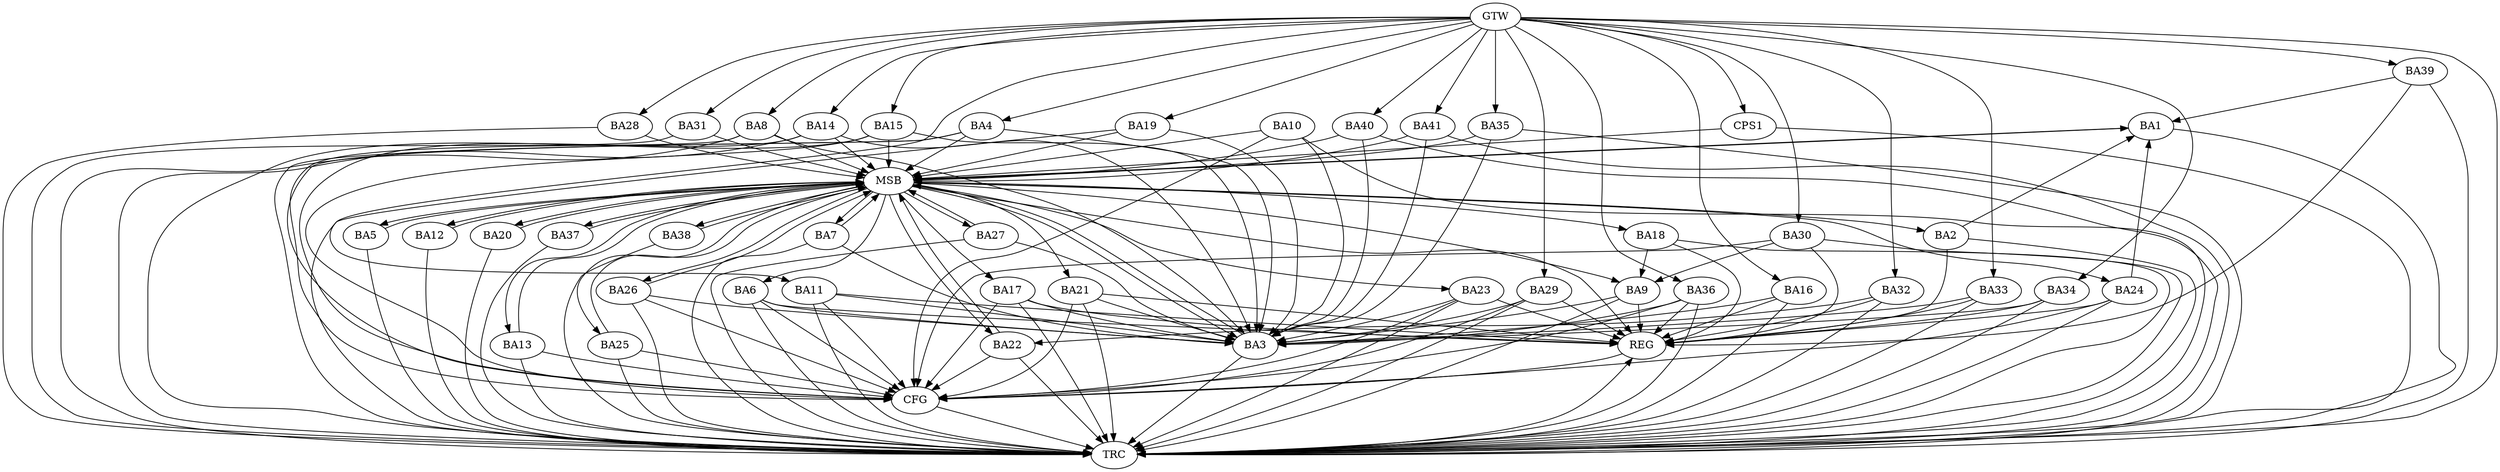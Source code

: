 strict digraph G {
  BA1 [ label="BA1" ];
  BA2 [ label="BA2" ];
  BA3 [ label="BA3" ];
  BA4 [ label="BA4" ];
  BA5 [ label="BA5" ];
  BA6 [ label="BA6" ];
  BA7 [ label="BA7" ];
  BA8 [ label="BA8" ];
  BA9 [ label="BA9" ];
  BA10 [ label="BA10" ];
  BA11 [ label="BA11" ];
  BA12 [ label="BA12" ];
  BA13 [ label="BA13" ];
  BA14 [ label="BA14" ];
  BA15 [ label="BA15" ];
  BA16 [ label="BA16" ];
  BA17 [ label="BA17" ];
  BA18 [ label="BA18" ];
  BA19 [ label="BA19" ];
  BA20 [ label="BA20" ];
  BA21 [ label="BA21" ];
  BA22 [ label="BA22" ];
  BA23 [ label="BA23" ];
  BA24 [ label="BA24" ];
  BA25 [ label="BA25" ];
  BA26 [ label="BA26" ];
  BA27 [ label="BA27" ];
  BA28 [ label="BA28" ];
  BA29 [ label="BA29" ];
  BA30 [ label="BA30" ];
  BA31 [ label="BA31" ];
  BA32 [ label="BA32" ];
  BA33 [ label="BA33" ];
  BA34 [ label="BA34" ];
  BA35 [ label="BA35" ];
  BA36 [ label="BA36" ];
  BA37 [ label="BA37" ];
  BA38 [ label="BA38" ];
  BA39 [ label="BA39" ];
  BA40 [ label="BA40" ];
  BA41 [ label="BA41" ];
  CPS1 [ label="CPS1" ];
  GTW [ label="GTW" ];
  REG [ label="REG" ];
  MSB [ label="MSB" ];
  CFG [ label="CFG" ];
  TRC [ label="TRC" ];
  BA2 -> BA1;
  BA6 -> BA3;
  BA9 -> BA3;
  BA16 -> BA3;
  BA17 -> BA3;
  BA18 -> BA9;
  BA23 -> BA3;
  BA24 -> BA1;
  BA30 -> BA9;
  BA32 -> BA22;
  BA33 -> BA3;
  BA36 -> BA3;
  BA39 -> BA1;
  GTW -> BA4;
  GTW -> BA8;
  GTW -> BA11;
  GTW -> BA14;
  GTW -> BA15;
  GTW -> BA16;
  GTW -> BA19;
  GTW -> BA28;
  GTW -> BA29;
  GTW -> BA30;
  GTW -> BA31;
  GTW -> BA32;
  GTW -> BA33;
  GTW -> BA34;
  GTW -> BA35;
  GTW -> BA36;
  GTW -> BA39;
  GTW -> BA40;
  GTW -> BA41;
  GTW -> CPS1;
  BA2 -> REG;
  BA6 -> REG;
  BA9 -> REG;
  BA11 -> REG;
  BA16 -> REG;
  BA17 -> REG;
  BA18 -> REG;
  BA21 -> REG;
  BA23 -> REG;
  BA24 -> REG;
  BA29 -> REG;
  BA30 -> REG;
  BA32 -> REG;
  BA33 -> REG;
  BA34 -> REG;
  BA36 -> REG;
  BA39 -> REG;
  BA1 -> MSB;
  MSB -> BA2;
  MSB -> REG;
  BA3 -> MSB;
  MSB -> BA1;
  BA4 -> MSB;
  BA5 -> MSB;
  MSB -> BA3;
  BA7 -> MSB;
  BA8 -> MSB;
  MSB -> BA5;
  BA10 -> MSB;
  BA12 -> MSB;
  BA13 -> MSB;
  BA14 -> MSB;
  MSB -> BA7;
  BA15 -> MSB;
  MSB -> BA6;
  BA19 -> MSB;
  MSB -> BA17;
  BA20 -> MSB;
  MSB -> BA12;
  BA22 -> MSB;
  MSB -> BA9;
  BA25 -> MSB;
  BA26 -> MSB;
  MSB -> BA25;
  BA27 -> MSB;
  MSB -> BA21;
  BA28 -> MSB;
  MSB -> BA13;
  BA31 -> MSB;
  BA35 -> MSB;
  MSB -> BA27;
  BA37 -> MSB;
  BA38 -> MSB;
  MSB -> BA23;
  BA40 -> MSB;
  BA41 -> MSB;
  MSB -> BA22;
  CPS1 -> MSB;
  MSB -> BA24;
  MSB -> BA37;
  MSB -> BA18;
  MSB -> BA26;
  MSB -> BA38;
  MSB -> BA20;
  BA24 -> CFG;
  BA26 -> CFG;
  BA13 -> CFG;
  BA23 -> CFG;
  BA4 -> CFG;
  BA21 -> CFG;
  BA10 -> CFG;
  BA36 -> CFG;
  BA15 -> CFG;
  BA25 -> CFG;
  BA14 -> CFG;
  BA30 -> CFG;
  BA22 -> CFG;
  BA8 -> CFG;
  BA17 -> CFG;
  BA6 -> CFG;
  BA29 -> CFG;
  BA11 -> CFG;
  REG -> CFG;
  BA1 -> TRC;
  BA2 -> TRC;
  BA3 -> TRC;
  BA4 -> TRC;
  BA5 -> TRC;
  BA6 -> TRC;
  BA7 -> TRC;
  BA8 -> TRC;
  BA9 -> TRC;
  BA10 -> TRC;
  BA11 -> TRC;
  BA12 -> TRC;
  BA13 -> TRC;
  BA14 -> TRC;
  BA15 -> TRC;
  BA16 -> TRC;
  BA17 -> TRC;
  BA18 -> TRC;
  BA19 -> TRC;
  BA20 -> TRC;
  BA21 -> TRC;
  BA22 -> TRC;
  BA23 -> TRC;
  BA24 -> TRC;
  BA25 -> TRC;
  BA26 -> TRC;
  BA27 -> TRC;
  BA28 -> TRC;
  BA29 -> TRC;
  BA30 -> TRC;
  BA31 -> TRC;
  BA32 -> TRC;
  BA33 -> TRC;
  BA34 -> TRC;
  BA35 -> TRC;
  BA36 -> TRC;
  BA37 -> TRC;
  BA38 -> TRC;
  BA39 -> TRC;
  BA40 -> TRC;
  BA41 -> TRC;
  CPS1 -> TRC;
  GTW -> TRC;
  CFG -> TRC;
  TRC -> REG;
  BA40 -> BA3;
  BA29 -> BA3;
  BA15 -> BA3;
  BA11 -> BA3;
  BA27 -> BA3;
  BA7 -> BA3;
  BA26 -> BA3;
  BA14 -> BA3;
  BA19 -> BA3;
  BA34 -> BA3;
  BA41 -> BA3;
  BA21 -> BA3;
  BA4 -> BA3;
  BA8 -> BA3;
  BA10 -> BA3;
  BA35 -> BA3;
}
